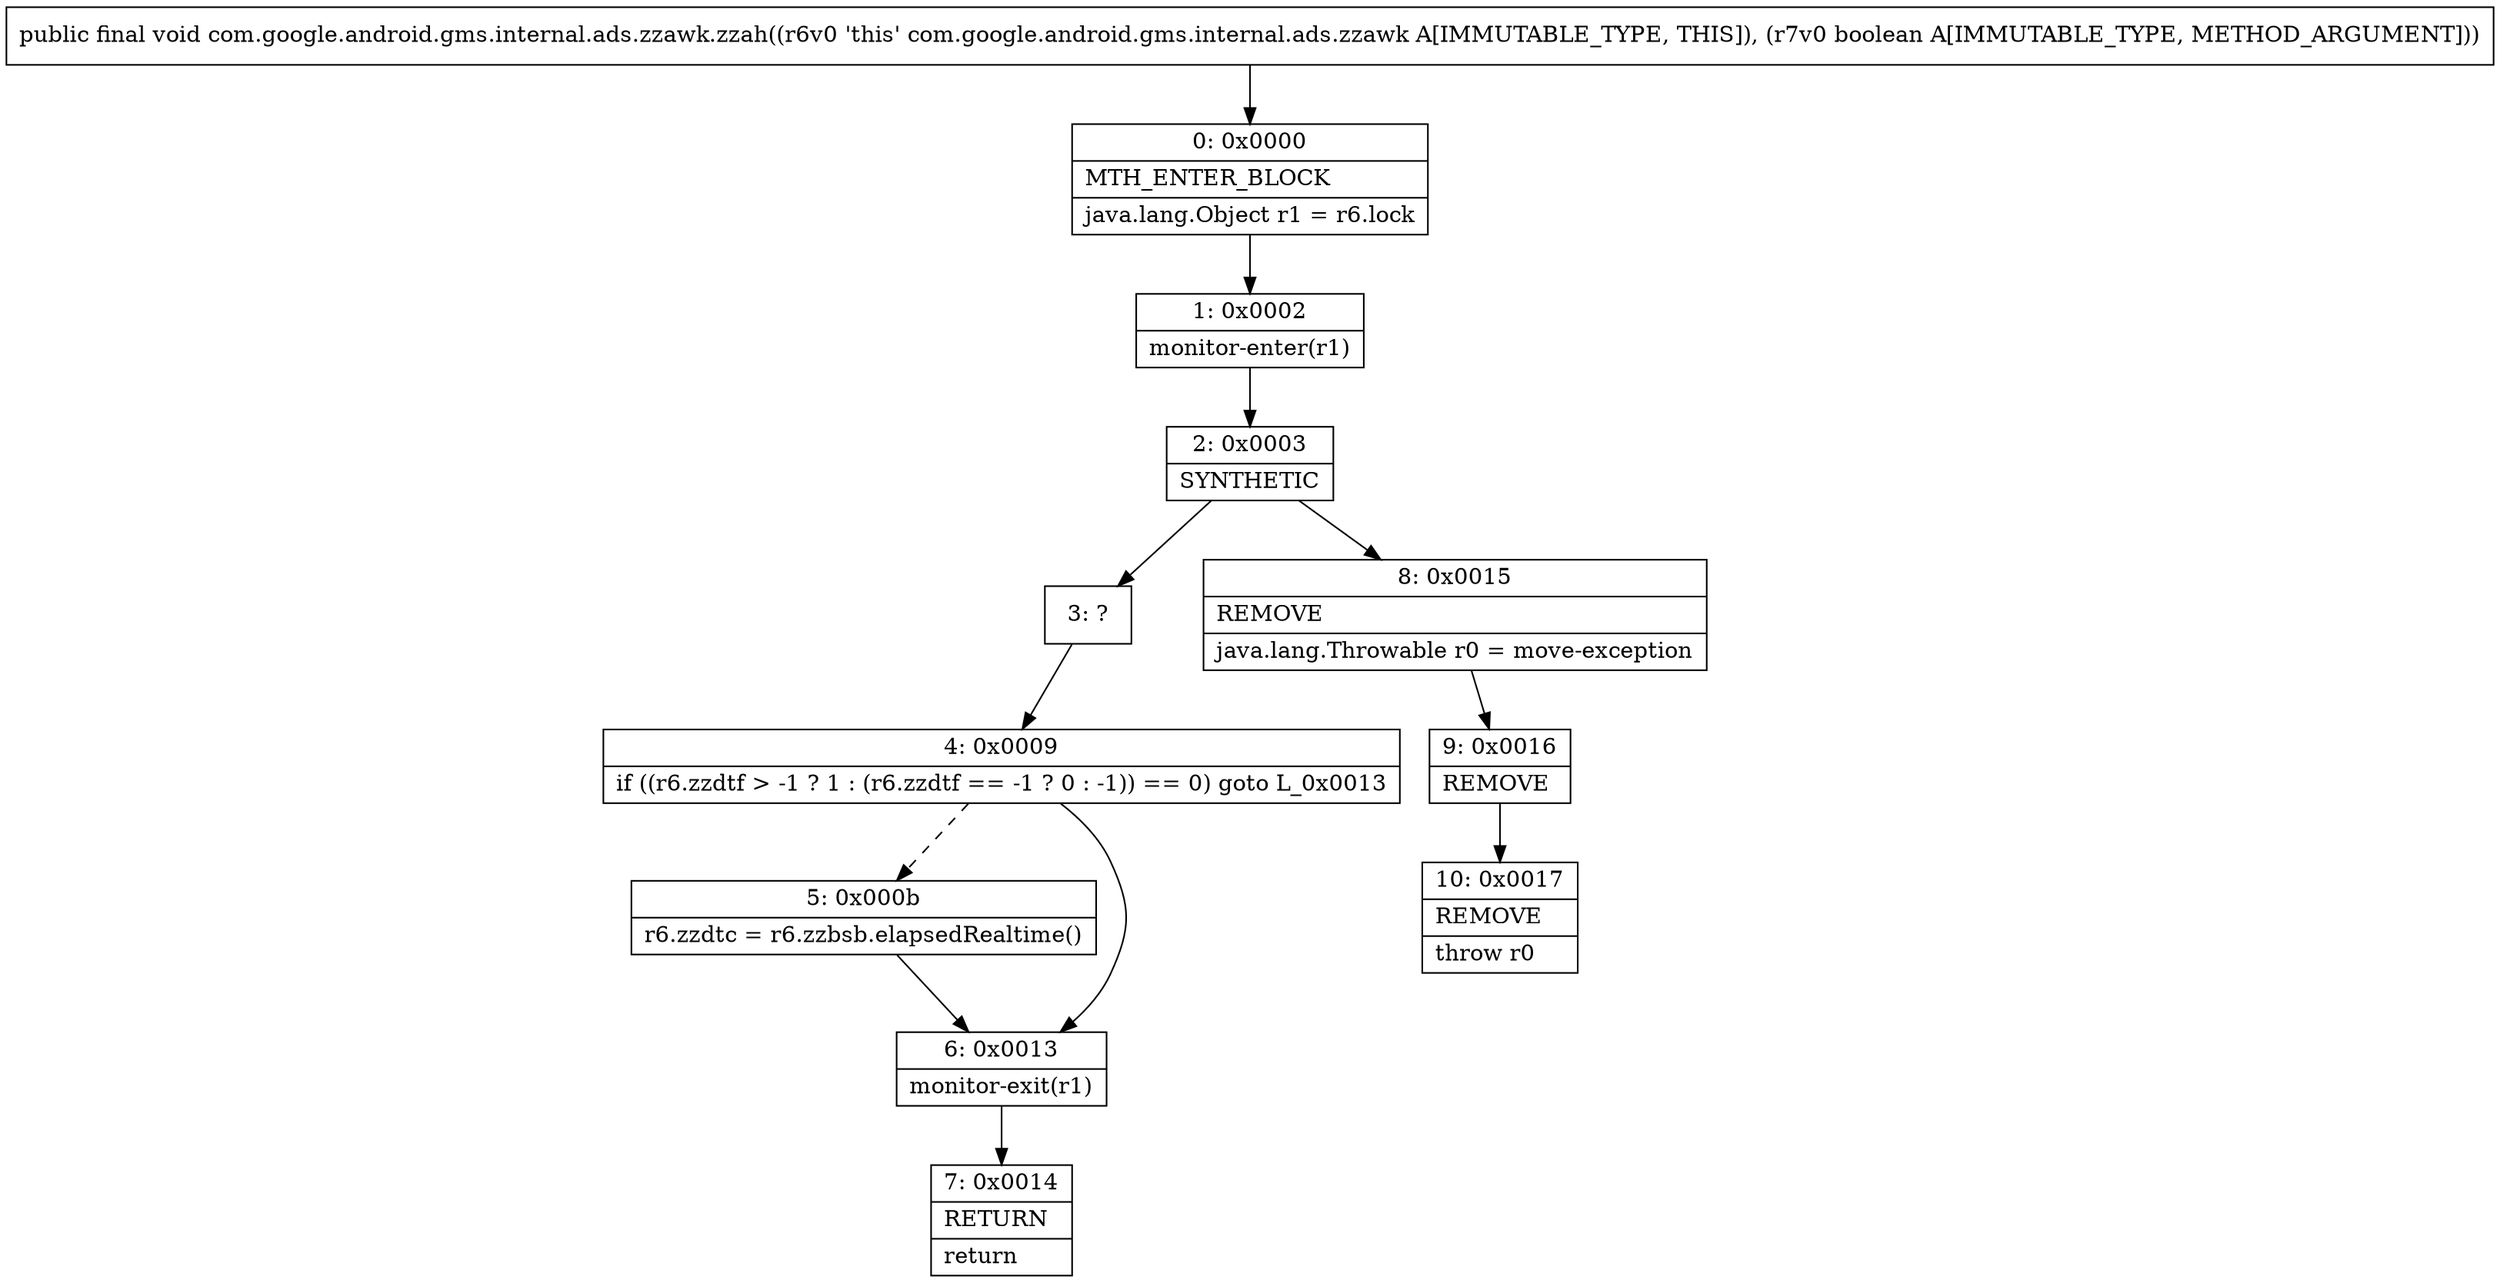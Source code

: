 digraph "CFG forcom.google.android.gms.internal.ads.zzawk.zzah(Z)V" {
Node_0 [shape=record,label="{0\:\ 0x0000|MTH_ENTER_BLOCK\l|java.lang.Object r1 = r6.lock\l}"];
Node_1 [shape=record,label="{1\:\ 0x0002|monitor\-enter(r1)\l}"];
Node_2 [shape=record,label="{2\:\ 0x0003|SYNTHETIC\l}"];
Node_3 [shape=record,label="{3\:\ ?}"];
Node_4 [shape=record,label="{4\:\ 0x0009|if ((r6.zzdtf \> \-1 ? 1 : (r6.zzdtf == \-1 ? 0 : \-1)) == 0) goto L_0x0013\l}"];
Node_5 [shape=record,label="{5\:\ 0x000b|r6.zzdtc = r6.zzbsb.elapsedRealtime()\l}"];
Node_6 [shape=record,label="{6\:\ 0x0013|monitor\-exit(r1)\l}"];
Node_7 [shape=record,label="{7\:\ 0x0014|RETURN\l|return\l}"];
Node_8 [shape=record,label="{8\:\ 0x0015|REMOVE\l|java.lang.Throwable r0 = move\-exception\l}"];
Node_9 [shape=record,label="{9\:\ 0x0016|REMOVE\l}"];
Node_10 [shape=record,label="{10\:\ 0x0017|REMOVE\l|throw r0\l}"];
MethodNode[shape=record,label="{public final void com.google.android.gms.internal.ads.zzawk.zzah((r6v0 'this' com.google.android.gms.internal.ads.zzawk A[IMMUTABLE_TYPE, THIS]), (r7v0 boolean A[IMMUTABLE_TYPE, METHOD_ARGUMENT])) }"];
MethodNode -> Node_0;
Node_0 -> Node_1;
Node_1 -> Node_2;
Node_2 -> Node_3;
Node_2 -> Node_8;
Node_3 -> Node_4;
Node_4 -> Node_5[style=dashed];
Node_4 -> Node_6;
Node_5 -> Node_6;
Node_6 -> Node_7;
Node_8 -> Node_9;
Node_9 -> Node_10;
}

